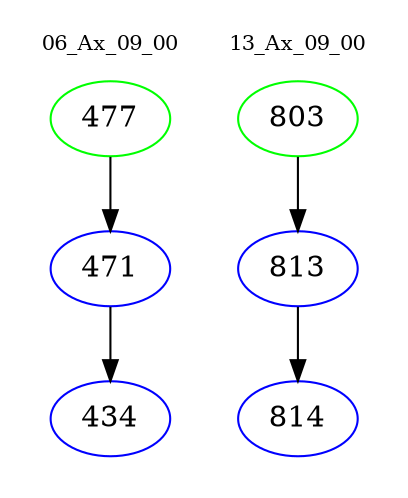 digraph{
subgraph cluster_0 {
color = white
label = "06_Ax_09_00";
fontsize=10;
T0_477 [label="477", color="green"]
T0_477 -> T0_471 [color="black"]
T0_471 [label="471", color="blue"]
T0_471 -> T0_434 [color="black"]
T0_434 [label="434", color="blue"]
}
subgraph cluster_1 {
color = white
label = "13_Ax_09_00";
fontsize=10;
T1_803 [label="803", color="green"]
T1_803 -> T1_813 [color="black"]
T1_813 [label="813", color="blue"]
T1_813 -> T1_814 [color="black"]
T1_814 [label="814", color="blue"]
}
}
